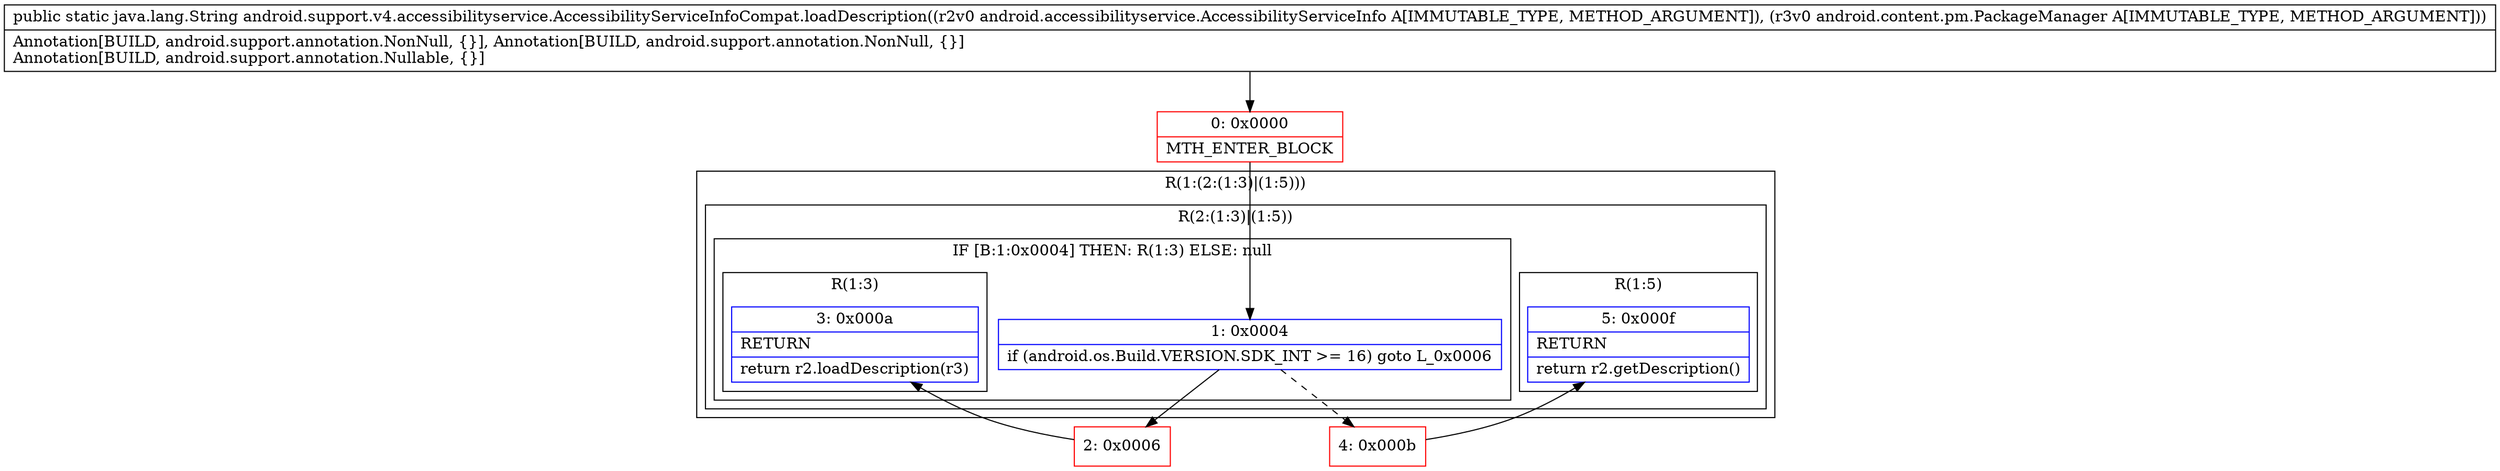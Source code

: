 digraph "CFG forandroid.support.v4.accessibilityservice.AccessibilityServiceInfoCompat.loadDescription(Landroid\/accessibilityservice\/AccessibilityServiceInfo;Landroid\/content\/pm\/PackageManager;)Ljava\/lang\/String;" {
subgraph cluster_Region_1737358057 {
label = "R(1:(2:(1:3)|(1:5)))";
node [shape=record,color=blue];
subgraph cluster_Region_206508070 {
label = "R(2:(1:3)|(1:5))";
node [shape=record,color=blue];
subgraph cluster_IfRegion_1491884221 {
label = "IF [B:1:0x0004] THEN: R(1:3) ELSE: null";
node [shape=record,color=blue];
Node_1 [shape=record,label="{1\:\ 0x0004|if (android.os.Build.VERSION.SDK_INT \>= 16) goto L_0x0006\l}"];
subgraph cluster_Region_1707783640 {
label = "R(1:3)";
node [shape=record,color=blue];
Node_3 [shape=record,label="{3\:\ 0x000a|RETURN\l|return r2.loadDescription(r3)\l}"];
}
}
subgraph cluster_Region_1838698810 {
label = "R(1:5)";
node [shape=record,color=blue];
Node_5 [shape=record,label="{5\:\ 0x000f|RETURN\l|return r2.getDescription()\l}"];
}
}
}
Node_0 [shape=record,color=red,label="{0\:\ 0x0000|MTH_ENTER_BLOCK\l}"];
Node_2 [shape=record,color=red,label="{2\:\ 0x0006}"];
Node_4 [shape=record,color=red,label="{4\:\ 0x000b}"];
MethodNode[shape=record,label="{public static java.lang.String android.support.v4.accessibilityservice.AccessibilityServiceInfoCompat.loadDescription((r2v0 android.accessibilityservice.AccessibilityServiceInfo A[IMMUTABLE_TYPE, METHOD_ARGUMENT]), (r3v0 android.content.pm.PackageManager A[IMMUTABLE_TYPE, METHOD_ARGUMENT]))  | Annotation[BUILD, android.support.annotation.NonNull, \{\}], Annotation[BUILD, android.support.annotation.NonNull, \{\}]\lAnnotation[BUILD, android.support.annotation.Nullable, \{\}]\l}"];
MethodNode -> Node_0;
Node_1 -> Node_2;
Node_1 -> Node_4[style=dashed];
Node_0 -> Node_1;
Node_2 -> Node_3;
Node_4 -> Node_5;
}


